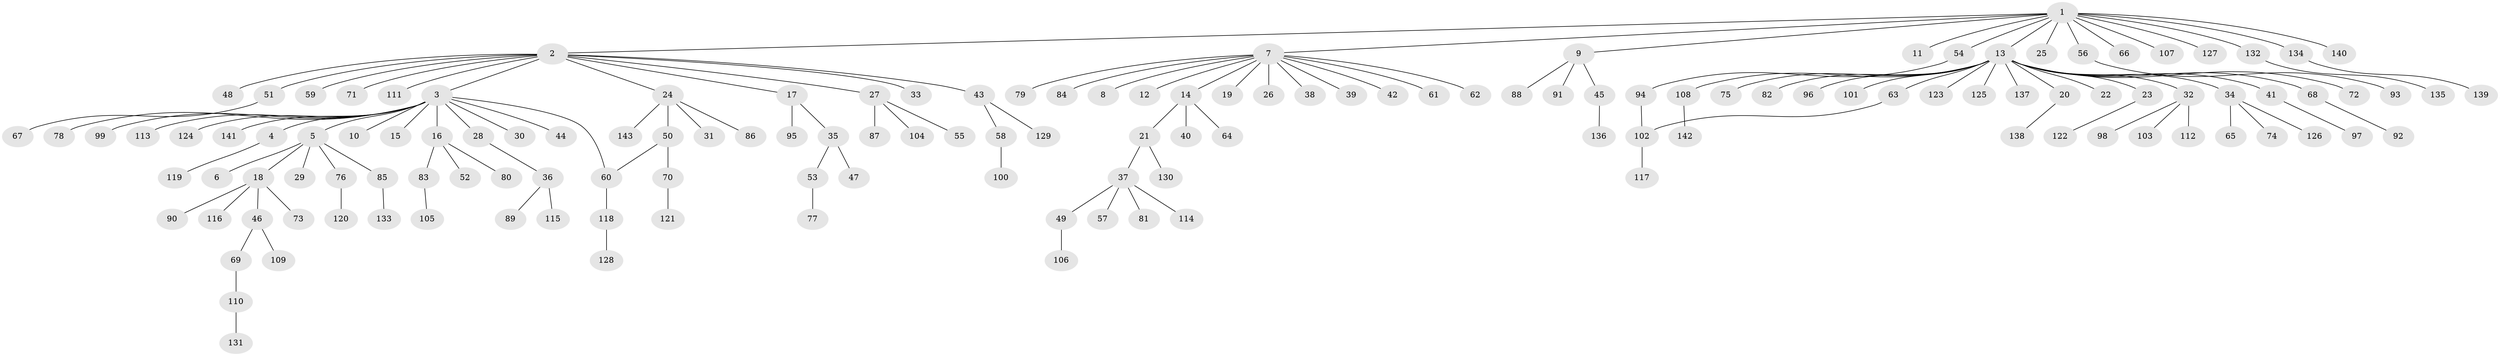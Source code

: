 // coarse degree distribution, {17: 0.023809523809523808, 13: 0.023809523809523808, 11: 0.023809523809523808, 1: 0.8333333333333334, 2: 0.09523809523809523}
// Generated by graph-tools (version 1.1) at 2025/18/03/04/25 18:18:29]
// undirected, 143 vertices, 144 edges
graph export_dot {
graph [start="1"]
  node [color=gray90,style=filled];
  1;
  2;
  3;
  4;
  5;
  6;
  7;
  8;
  9;
  10;
  11;
  12;
  13;
  14;
  15;
  16;
  17;
  18;
  19;
  20;
  21;
  22;
  23;
  24;
  25;
  26;
  27;
  28;
  29;
  30;
  31;
  32;
  33;
  34;
  35;
  36;
  37;
  38;
  39;
  40;
  41;
  42;
  43;
  44;
  45;
  46;
  47;
  48;
  49;
  50;
  51;
  52;
  53;
  54;
  55;
  56;
  57;
  58;
  59;
  60;
  61;
  62;
  63;
  64;
  65;
  66;
  67;
  68;
  69;
  70;
  71;
  72;
  73;
  74;
  75;
  76;
  77;
  78;
  79;
  80;
  81;
  82;
  83;
  84;
  85;
  86;
  87;
  88;
  89;
  90;
  91;
  92;
  93;
  94;
  95;
  96;
  97;
  98;
  99;
  100;
  101;
  102;
  103;
  104;
  105;
  106;
  107;
  108;
  109;
  110;
  111;
  112;
  113;
  114;
  115;
  116;
  117;
  118;
  119;
  120;
  121;
  122;
  123;
  124;
  125;
  126;
  127;
  128;
  129;
  130;
  131;
  132;
  133;
  134;
  135;
  136;
  137;
  138;
  139;
  140;
  141;
  142;
  143;
  1 -- 2;
  1 -- 7;
  1 -- 9;
  1 -- 11;
  1 -- 13;
  1 -- 25;
  1 -- 54;
  1 -- 56;
  1 -- 66;
  1 -- 107;
  1 -- 127;
  1 -- 132;
  1 -- 134;
  1 -- 140;
  2 -- 3;
  2 -- 17;
  2 -- 24;
  2 -- 27;
  2 -- 33;
  2 -- 43;
  2 -- 48;
  2 -- 51;
  2 -- 59;
  2 -- 71;
  2 -- 111;
  3 -- 4;
  3 -- 5;
  3 -- 10;
  3 -- 15;
  3 -- 16;
  3 -- 28;
  3 -- 30;
  3 -- 44;
  3 -- 60;
  3 -- 78;
  3 -- 99;
  3 -- 113;
  3 -- 124;
  3 -- 141;
  4 -- 119;
  5 -- 6;
  5 -- 18;
  5 -- 29;
  5 -- 76;
  5 -- 85;
  7 -- 8;
  7 -- 12;
  7 -- 14;
  7 -- 19;
  7 -- 26;
  7 -- 38;
  7 -- 39;
  7 -- 42;
  7 -- 61;
  7 -- 62;
  7 -- 79;
  7 -- 84;
  9 -- 45;
  9 -- 88;
  9 -- 91;
  13 -- 20;
  13 -- 22;
  13 -- 23;
  13 -- 32;
  13 -- 34;
  13 -- 41;
  13 -- 63;
  13 -- 68;
  13 -- 72;
  13 -- 75;
  13 -- 82;
  13 -- 96;
  13 -- 101;
  13 -- 108;
  13 -- 123;
  13 -- 125;
  13 -- 137;
  14 -- 21;
  14 -- 40;
  14 -- 64;
  16 -- 52;
  16 -- 80;
  16 -- 83;
  17 -- 35;
  17 -- 95;
  18 -- 46;
  18 -- 73;
  18 -- 90;
  18 -- 116;
  20 -- 138;
  21 -- 37;
  21 -- 130;
  23 -- 122;
  24 -- 31;
  24 -- 50;
  24 -- 86;
  24 -- 143;
  27 -- 55;
  27 -- 87;
  27 -- 104;
  28 -- 36;
  32 -- 98;
  32 -- 103;
  32 -- 112;
  34 -- 65;
  34 -- 74;
  34 -- 126;
  35 -- 47;
  35 -- 53;
  36 -- 89;
  36 -- 115;
  37 -- 49;
  37 -- 57;
  37 -- 81;
  37 -- 114;
  41 -- 97;
  43 -- 58;
  43 -- 129;
  45 -- 136;
  46 -- 69;
  46 -- 109;
  49 -- 106;
  50 -- 60;
  50 -- 70;
  51 -- 67;
  53 -- 77;
  54 -- 94;
  56 -- 93;
  58 -- 100;
  60 -- 118;
  63 -- 102;
  68 -- 92;
  69 -- 110;
  70 -- 121;
  76 -- 120;
  83 -- 105;
  85 -- 133;
  94 -- 102;
  102 -- 117;
  108 -- 142;
  110 -- 131;
  118 -- 128;
  132 -- 135;
  134 -- 139;
}
